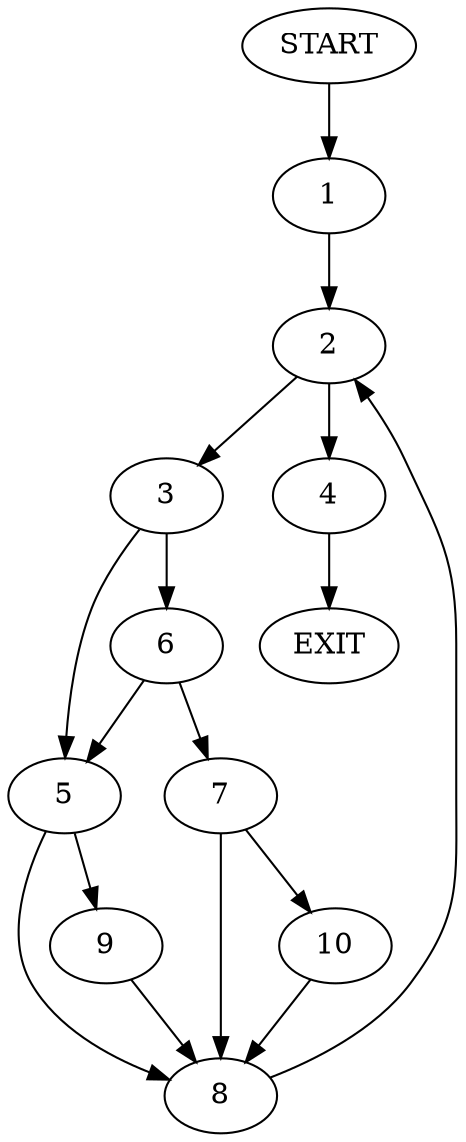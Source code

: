 digraph {
0 [label="START"]
11 [label="EXIT"]
0 -> 1
1 -> 2
2 -> 3
2 -> 4
4 -> 11
3 -> 5
3 -> 6
6 -> 7
6 -> 5
5 -> 8
5 -> 9
7 -> 10
7 -> 8
9 -> 8
8 -> 2
10 -> 8
}
